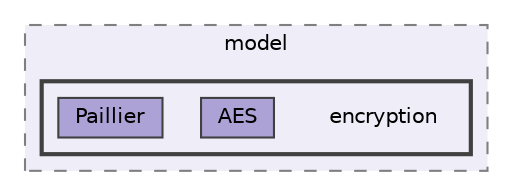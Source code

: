 digraph "C:/Users/Katia/Documents/GitHub/code_base_obscuration/include/model/encryption"
{
 // LATEX_PDF_SIZE
  bgcolor="transparent";
  edge [fontname=Helvetica,fontsize=10,labelfontname=Helvetica,labelfontsize=10];
  node [fontname=Helvetica,fontsize=10,shape=box,height=0.2,width=0.4];
  compound=true
  subgraph clusterdir_a33db249c7d462430783eec338b1a6d6 {
    graph [ bgcolor="#efedf7", pencolor="grey50", label="model", fontname=Helvetica,fontsize=10 style="filled,dashed", URL="dir_a33db249c7d462430783eec338b1a6d6.html",tooltip=""]
  subgraph clusterdir_ba0356e607a188a8e535d91aa71cbaa1 {
    graph [ bgcolor="#efedf7", pencolor="grey25", label="", fontname=Helvetica,fontsize=10 style="filled,bold", URL="dir_ba0356e607a188a8e535d91aa71cbaa1.html",tooltip=""]
    dir_ba0356e607a188a8e535d91aa71cbaa1 [shape=plaintext, label="encryption"];
  dir_5f88bc91954c2e7e0864abb9349bb385 [label="AES", fillcolor="#ada2d6", color="grey25", style="filled", URL="dir_5f88bc91954c2e7e0864abb9349bb385.html",tooltip=""];
  dir_d08c680ea2411c6d4ccecc6983741927 [label="Paillier", fillcolor="#ada2d6", color="grey25", style="filled", URL="dir_d08c680ea2411c6d4ccecc6983741927.html",tooltip=""];
  }
  }
}
